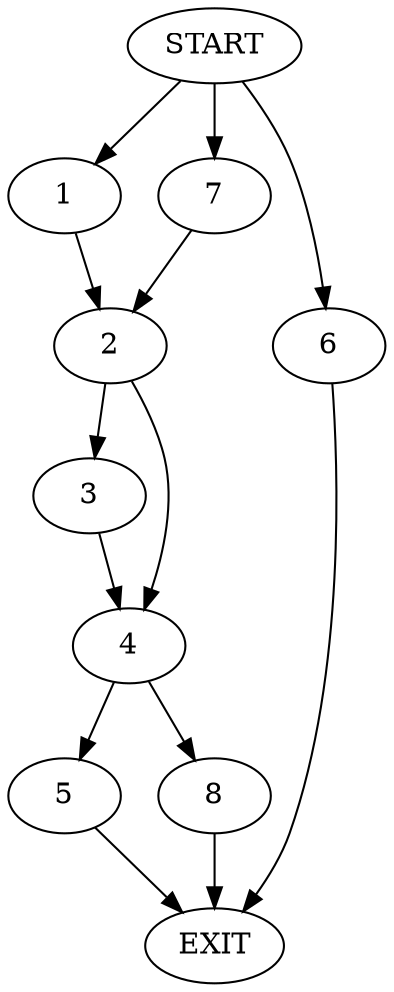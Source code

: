 digraph {
0 [label="START"]
9 [label="EXIT"]
0 -> 1
1 -> 2
2 -> 3
2 -> 4
5 -> 9
0 -> 6
6 -> 9
0 -> 7
7 -> 2
8 -> 9
4 -> 8
4 -> 5
3 -> 4
}
